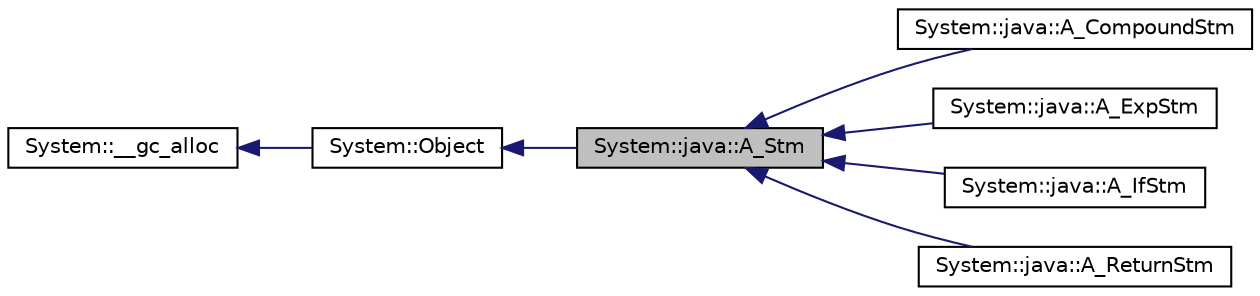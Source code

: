 digraph G
{
  edge [fontname="Helvetica",fontsize="10",labelfontname="Helvetica",labelfontsize="10"];
  node [fontname="Helvetica",fontsize="10",shape=record];
  rankdir="LR";
  Node1 [label="System::java::A_Stm",height=0.2,width=0.4,color="black", fillcolor="grey75", style="filled" fontcolor="black"];
  Node2 -> Node1 [dir="back",color="midnightblue",fontsize="10",style="solid",fontname="Helvetica"];
  Node2 [label="System::Object",height=0.2,width=0.4,color="black", fillcolor="white", style="filled",URL="$class_system_1_1_object.html"];
  Node3 -> Node2 [dir="back",color="midnightblue",fontsize="10",style="solid",fontname="Helvetica"];
  Node3 [label="System::__gc_alloc",height=0.2,width=0.4,color="black", fillcolor="white", style="filled",URL="$class_system_1_1____gc__alloc.html"];
  Node1 -> Node4 [dir="back",color="midnightblue",fontsize="10",style="solid",fontname="Helvetica"];
  Node4 [label="System::java::A_CompoundStm",height=0.2,width=0.4,color="black", fillcolor="white", style="filled",URL="$class_system_1_1java_1_1_a___compound_stm.html"];
  Node1 -> Node5 [dir="back",color="midnightblue",fontsize="10",style="solid",fontname="Helvetica"];
  Node5 [label="System::java::A_ExpStm",height=0.2,width=0.4,color="black", fillcolor="white", style="filled",URL="$class_system_1_1java_1_1_a___exp_stm.html"];
  Node1 -> Node6 [dir="back",color="midnightblue",fontsize="10",style="solid",fontname="Helvetica"];
  Node6 [label="System::java::A_IfStm",height=0.2,width=0.4,color="black", fillcolor="white", style="filled",URL="$class_system_1_1java_1_1_a___if_stm.html"];
  Node1 -> Node7 [dir="back",color="midnightblue",fontsize="10",style="solid",fontname="Helvetica"];
  Node7 [label="System::java::A_ReturnStm",height=0.2,width=0.4,color="black", fillcolor="white", style="filled",URL="$class_system_1_1java_1_1_a___return_stm.html"];
}

